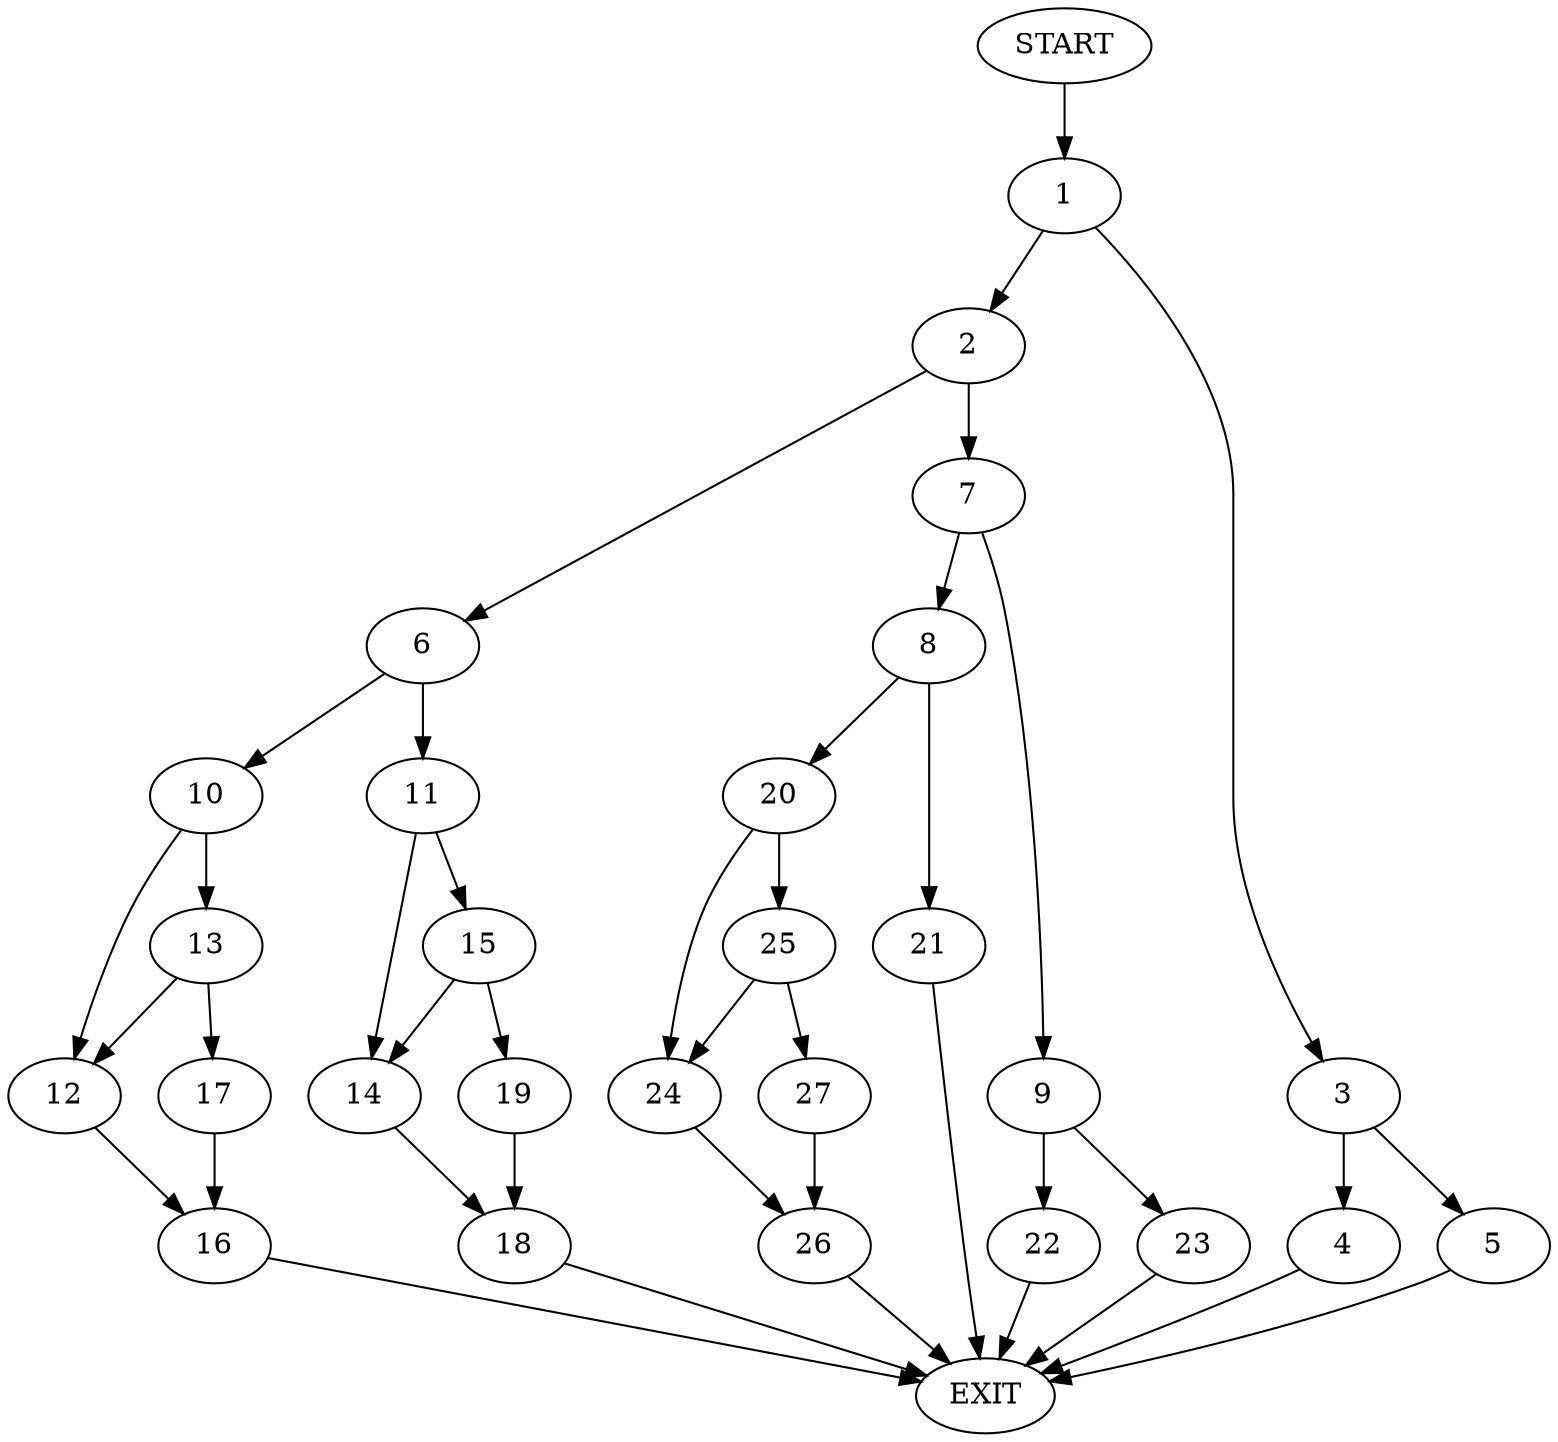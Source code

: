 digraph {
0 [label="START"]
28 [label="EXIT"]
0 -> 1
1 -> 2
1 -> 3
3 -> 4
3 -> 5
2 -> 6
2 -> 7
7 -> 8
7 -> 9
6 -> 10
6 -> 11
10 -> 12
10 -> 13
11 -> 14
11 -> 15
12 -> 16
13 -> 17
13 -> 12
17 -> 16
16 -> 28
14 -> 18
15 -> 19
15 -> 14
19 -> 18
18 -> 28
8 -> 20
8 -> 21
9 -> 22
9 -> 23
23 -> 28
22 -> 28
20 -> 24
20 -> 25
21 -> 28
24 -> 26
25 -> 24
25 -> 27
27 -> 26
26 -> 28
4 -> 28
5 -> 28
}

